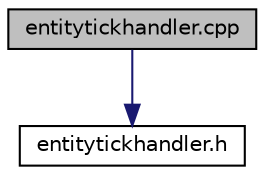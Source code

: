 digraph "entitytickhandler.cpp"
{
 // LATEX_PDF_SIZE
  edge [fontname="Helvetica",fontsize="10",labelfontname="Helvetica",labelfontsize="10"];
  node [fontname="Helvetica",fontsize="10",shape=record];
  Node1 [label="entitytickhandler.cpp",height=0.2,width=0.4,color="black", fillcolor="grey75", style="filled", fontcolor="black",tooltip="Définition de la classe EntityTickHandler."];
  Node1 -> Node2 [color="midnightblue",fontsize="10",style="solid",fontname="Helvetica"];
  Node2 [label="entitytickhandler.h",height=0.2,width=0.4,color="black", fillcolor="white", style="filled",URL="$entitytickhandler_8h.html",tooltip="Déclaration de la classe EntityTickHandler."];
}
